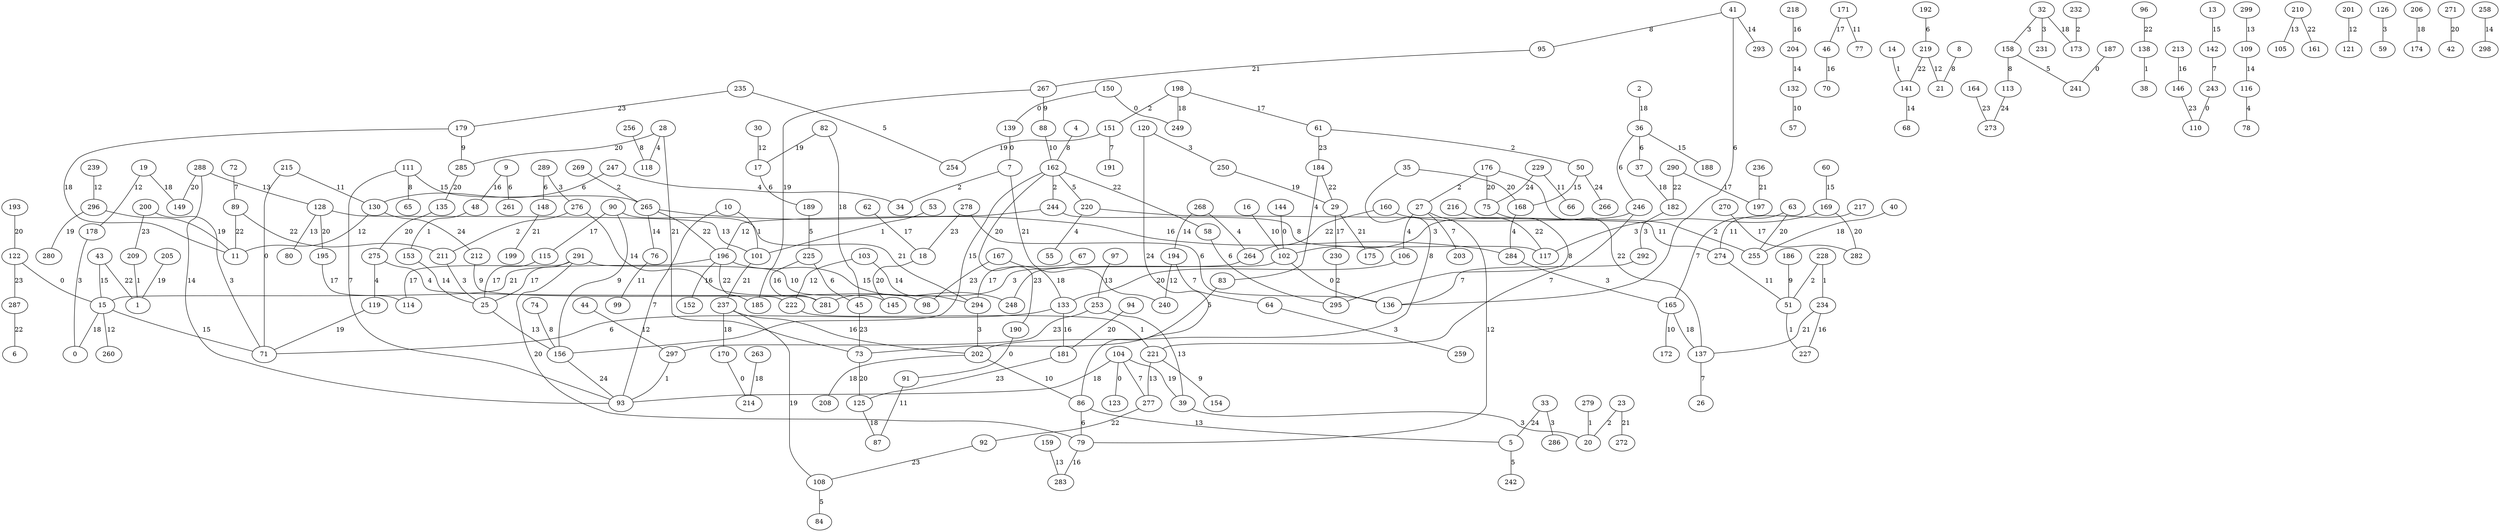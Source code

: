 graph g {
215--130[label=11]
204--132[label=14]
275--119[label=4]
270--282[label=17]
82--17[label=19]
176--27[label=2]
234--227[label=16]
196--185[label=22]
128--80[label=13]
41--136[label=6]
274--51[label=11]
63--255[label=20]
79--283[label=16]
33--5[label=24]
125--87[label=18]
196--15[label=21]
150--249[label=0]
291--145[label=10]
115--25[label=17]
28--118[label=4]
111--93[label=7]
25--156[label=13]
122--287[label=23]
39--20[label=3]
290--197[label=17]
10--93[label=7]
58--295[label=6]
33--286[label=3]
246--102[label=3]
290--182[label=22]
171--46[label=17]
104--123[label=0]
44--297[label=12]
267--88[label=9]
247--130[label=6]
14--141[label=1]
148--199[label=21]
179--285[label=9]
159--283[label=13]
164--273[label=23]
236--197[label=21]
205--1[label=19]
82--45[label=18]
194--64[label=7]
130--11[label=12]
211--25[label=3]
189--225[label=5]
162--156[label=15]
122--15[label=0]
235--179[label=23]
35--168[label=20]
181--125[label=23]
202--208[label=18]
221--154[label=9]
28--285[label=20]
265--196[label=22]
96--138[label=22]
178--0[label=3]
193--122[label=20]
243--110[label=0]
18--145[label=20]
291--79[label=20]
264--281[label=3]
35--202[label=8]
169--282[label=20]
15--0[label=18]
289--148[label=6]
137--26[label=7]
192--219[label=6]
263--214[label=18]
265--284[label=16]
135--275[label=20]
182--292[label=3]
86--79[label=6]
196--248[label=15]
43--15[label=15]
86--5[label=13]
268--194[label=14]
202--86[label=10]
10--101[label=1]
229--66[label=11]
97--253[label=13]
292--136[label=7]
220--274[label=11]
103--222[label=12]
269--265[label=2]
186--51[label=9]
200--71[label=3]
291--25[label=17]
2--36[label=18]
30--17[label=12]
291--114[label=17]
32--158[label=3]
116--78[label=4]
228--234[label=1]
40--255[label=18]
219--141[label=22]
104--93[label=18]
234--137[label=21]
151--191[label=7]
222--221[label=1]
111--265[label=15]
253--297[label=23]
284--165[label=3]
288--93[label=14]
267--185[label=19]
210--105[label=13]
9--261[label=6]
128--195[label=20]
76--99[label=11]
8--21[label=8]
61--184[label=23]
176--137[label=22]
201--121[label=12]
4--162[label=8]
94--181[label=20]
190--91[label=0]
128--101[label=13]
212--281[label=9]
132--57[label=10]
244--117[label=8]
29--230[label=17]
27--106[label=4]
126--59[label=3]
90--115[label=17]
200--209[label=23]
196--152[label=16]
296--280[label=19]
162--244[label=2]
171--77[label=11]
83--73[label=5]
16--102[label=10]
133--181[label=16]
139--7[label=0]
19--149[label=18]
61--50[label=2]
36--246[label=6]
103--294[label=14]
74--156[label=8]
27--79[label=12]
88--162[label=10]
19--178[label=12]
179--11[label=18]
198--151[label=2]
275--222[label=4]
168--284[label=4]
23--20[label=2]
29--175[label=21]
120--250[label=3]
104--277[label=7]
216--117[label=22]
102--136[label=0]
141--68[label=14]
62--18[label=17]
41--293[label=14]
170--214[label=0]
101--237[label=21]
278--18[label=23]
150--139[label=0]
230--295[label=2]
89--211[label=22]
111--65[label=8]
64--259[label=3]
28--73[label=21]
195--114[label=17]
36--37[label=6]
162--190[label=20]
60--169[label=15]
133--71[label=6]
209--1[label=1]
13--142[label=15]
235--254[label=5]
46--70[label=16]
276--98[label=14]
225--45[label=6]
167--133[label=18]
75--295[label=8]
220--55[label=4]
187--241[label=0]
294--202[label=3]
95--267[label=21]
160--255[label=2]
43--1[label=22]
184--29[label=22]
151--254[label=19]
232--173[label=2]
102--248[label=23]
162--220[label=5]
92--108[label=23]
144--102[label=0]
198--249[label=18]
146--110[label=23]
48--153[label=1]
72--89[label=7]
194--240[label=12]
165--172[label=10]
217--274[label=11]
17--189[label=6]
225--281[label=16]
73--125[label=20]
176--75[label=20]
246--221[label=7]
219--21[label=12]
297--93[label=1]
104--39[label=19]
218--204[label=16]
206--174[label=18]
142--243[label=7]
50--168[label=15]
67--294[label=17]
237--170[label=18]
109--116[label=14]
91--87[label=11]
278--136[label=6]
7--240[label=21]
276--211[label=2]
169--117[label=3]
89--11[label=22]
198--61[label=17]
288--128[label=13]
256--118[label=8]
51--227[label=1]
15--71[label=15]
53--101[label=1]
237--108[label=19]
108--84[label=5]
287--6[label=22]
41--95[label=8]
90--294[label=21]
7--34[label=2]
271--42[label=20]
156--93[label=24]
210--161[label=22]
50--266[label=24]
27--203[label=7]
296--11[label=19]
228--51[label=2]
277--92[label=22]
37--182[label=18]
158--241[label=5]
160--264[label=22]
32--173[label=18]
184--83[label=4]
106--133[label=20]
130--212[label=24]
15--260[label=12]
36--188[label=15]
63--165[label=7]
237--202[label=16]
158--113[label=8]
113--273[label=24]
162--58[label=22]
5--242[label=5]
9--48[label=16]
32--231[label=3]
258--298[label=14]
247--34[label=4]
288--149[label=20]
120--86[label=24]
239--296[label=12]
299--109[label=13]
23--272[label=21]
221--277[label=13]
253--39[label=13]
119--71[label=19]
250--29[label=19]
289--276[label=3]
268--264[label=4]
165--137[label=18]
265--76[label=14]
229--75[label=24]
167--98[label=23]
215--71[label=0]
153--25[label=14]
244--196[label=12]
213--146[label=16]
285--135[label=20]
90--156[label=9]
45--73[label=23]
138--38[label=1]
279--20[label=1]
}
